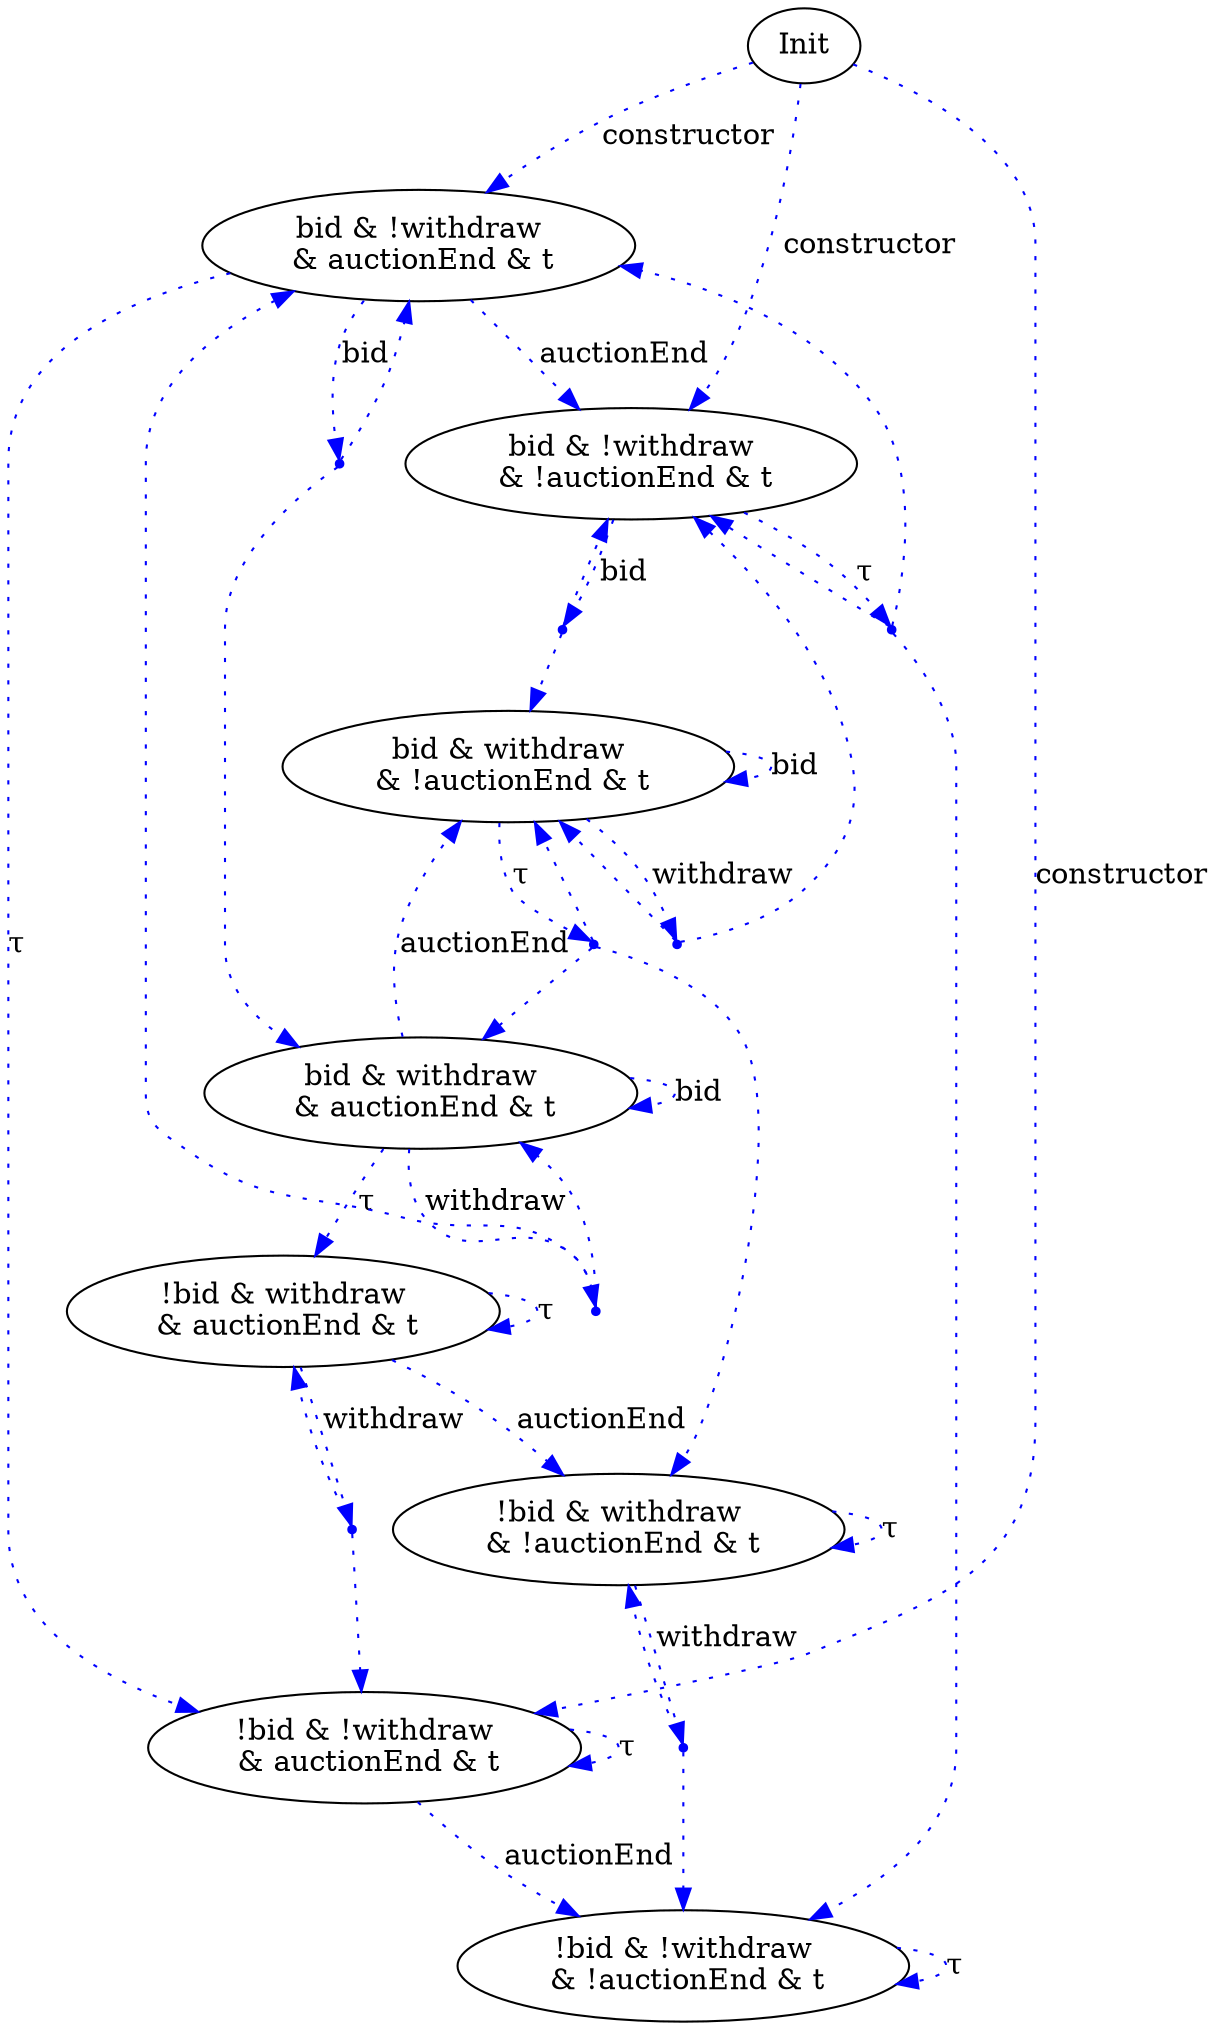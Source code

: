 digraph {

S00 [label="Init"]
S01 [label="bid & withdraw\n & auctionEnd & t\n"]
S02 [label="!bid & withdraw\n & auctionEnd & t\n"]
S03 [label="bid & !withdraw\n & auctionEnd & t\n"]
S04 [label="bid & withdraw\n & !auctionEnd & t\n"]
S06 [label="!bid & !withdraw\n & auctionEnd & t\n"]
S07 [label="!bid & withdraw\n & !auctionEnd & t\n"]
S09 [label="bid & !withdraw\n & !auctionEnd & t\n"]
S12 [label="!bid & !withdraw\n & !auctionEnd & t\n"]

S02_withdraw [label="", shape="point", color="blue"]
S01_withdraw [label="", shape="point", color="blue"]
S04_withdraw [label="", shape="point", color="blue"]
S04_τ [label="", shape="point", color="blue"]
S03_bid [label="", shape="point", color="blue"]
S07_withdraw [label="", shape="point", color="blue"]
S09_bid [label="", shape="point", color="blue"]
S09_τ [label="", shape="point", color="blue"]

S00->S09 [label="constructor", style="dotted", color="blue"]
S00->S06 [label="constructor", style="dotted", color="blue"]
S00->S03 [label="constructor", style="dotted", color="blue"]
S02->S02_withdraw [label="withdraw", style="dotted", color="blue"]
S02_withdraw->S02 [label="", style="dotted", color="blue"]
S02_withdraw->S06 [label="", style="dotted", color="blue"]
S02->S07 [label="auctionEnd", style="dotted", color="blue"]
S02->S02 [label="τ", style="dotted", color="blue"]
S12->S12 [label="τ", style="dotted", color="blue"]
S01->S01_withdraw [label="withdraw", style="dotted", color="blue"]
S01_withdraw->S01 [label="", style="dotted", color="blue"]
S01_withdraw->S03 [label="", style="dotted", color="blue"]
S01->S01 [label="bid", style="dotted", color="blue"]
S01->S04 [label="auctionEnd", style="dotted", color="blue"]
S01->S02 [label="τ", style="dotted", color="blue"]
S04->S04_withdraw [label="withdraw", style="dotted", color="blue"]
S04_withdraw->S04 [label="", style="dotted", color="blue"]
S04_withdraw->S09 [label="", style="dotted", color="blue"]
S04->S04 [label="bid", style="dotted", color="blue"]
S04->S04_τ [label="τ", style="dotted", color="blue"]
S04_τ->S04 [label="", style="dotted", color="blue"]
S04_τ->S01 [label="", style="dotted", color="blue"]
S04_τ->S07 [label="", style="dotted", color="blue"]
S03->S09 [label="auctionEnd", style="dotted", color="blue"]
S03->S03_bid [label="bid", style="dotted", color="blue"]
S03_bid->S03 [label="", style="dotted", color="blue"]
S03_bid->S01 [label="", style="dotted", color="blue"]
S03->S06 [label="τ", style="dotted", color="blue"]
S06->S12 [label="auctionEnd", style="dotted", color="blue"]
S06->S06 [label="τ", style="dotted", color="blue"]
S07->S07_withdraw [label="withdraw", style="dotted", color="blue"]
S07_withdraw->S07 [label="", style="dotted", color="blue"]
S07_withdraw->S12 [label="", style="dotted", color="blue"]
S07->S07 [label="τ", style="dotted", color="blue"]
S09->S09_bid [label="bid", style="dotted", color="blue"]
S09_bid->S04 [label="", style="dotted", color="blue"]
S09_bid->S09 [label="", style="dotted", color="blue"]
S09->S09_τ [label="τ", style="dotted", color="blue"]
S09_τ->S09 [label="", style="dotted", color="blue"]
S09_τ->S12 [label="", style="dotted", color="blue"]
S09_τ->S03 [label="", style="dotted", color="blue"]
}